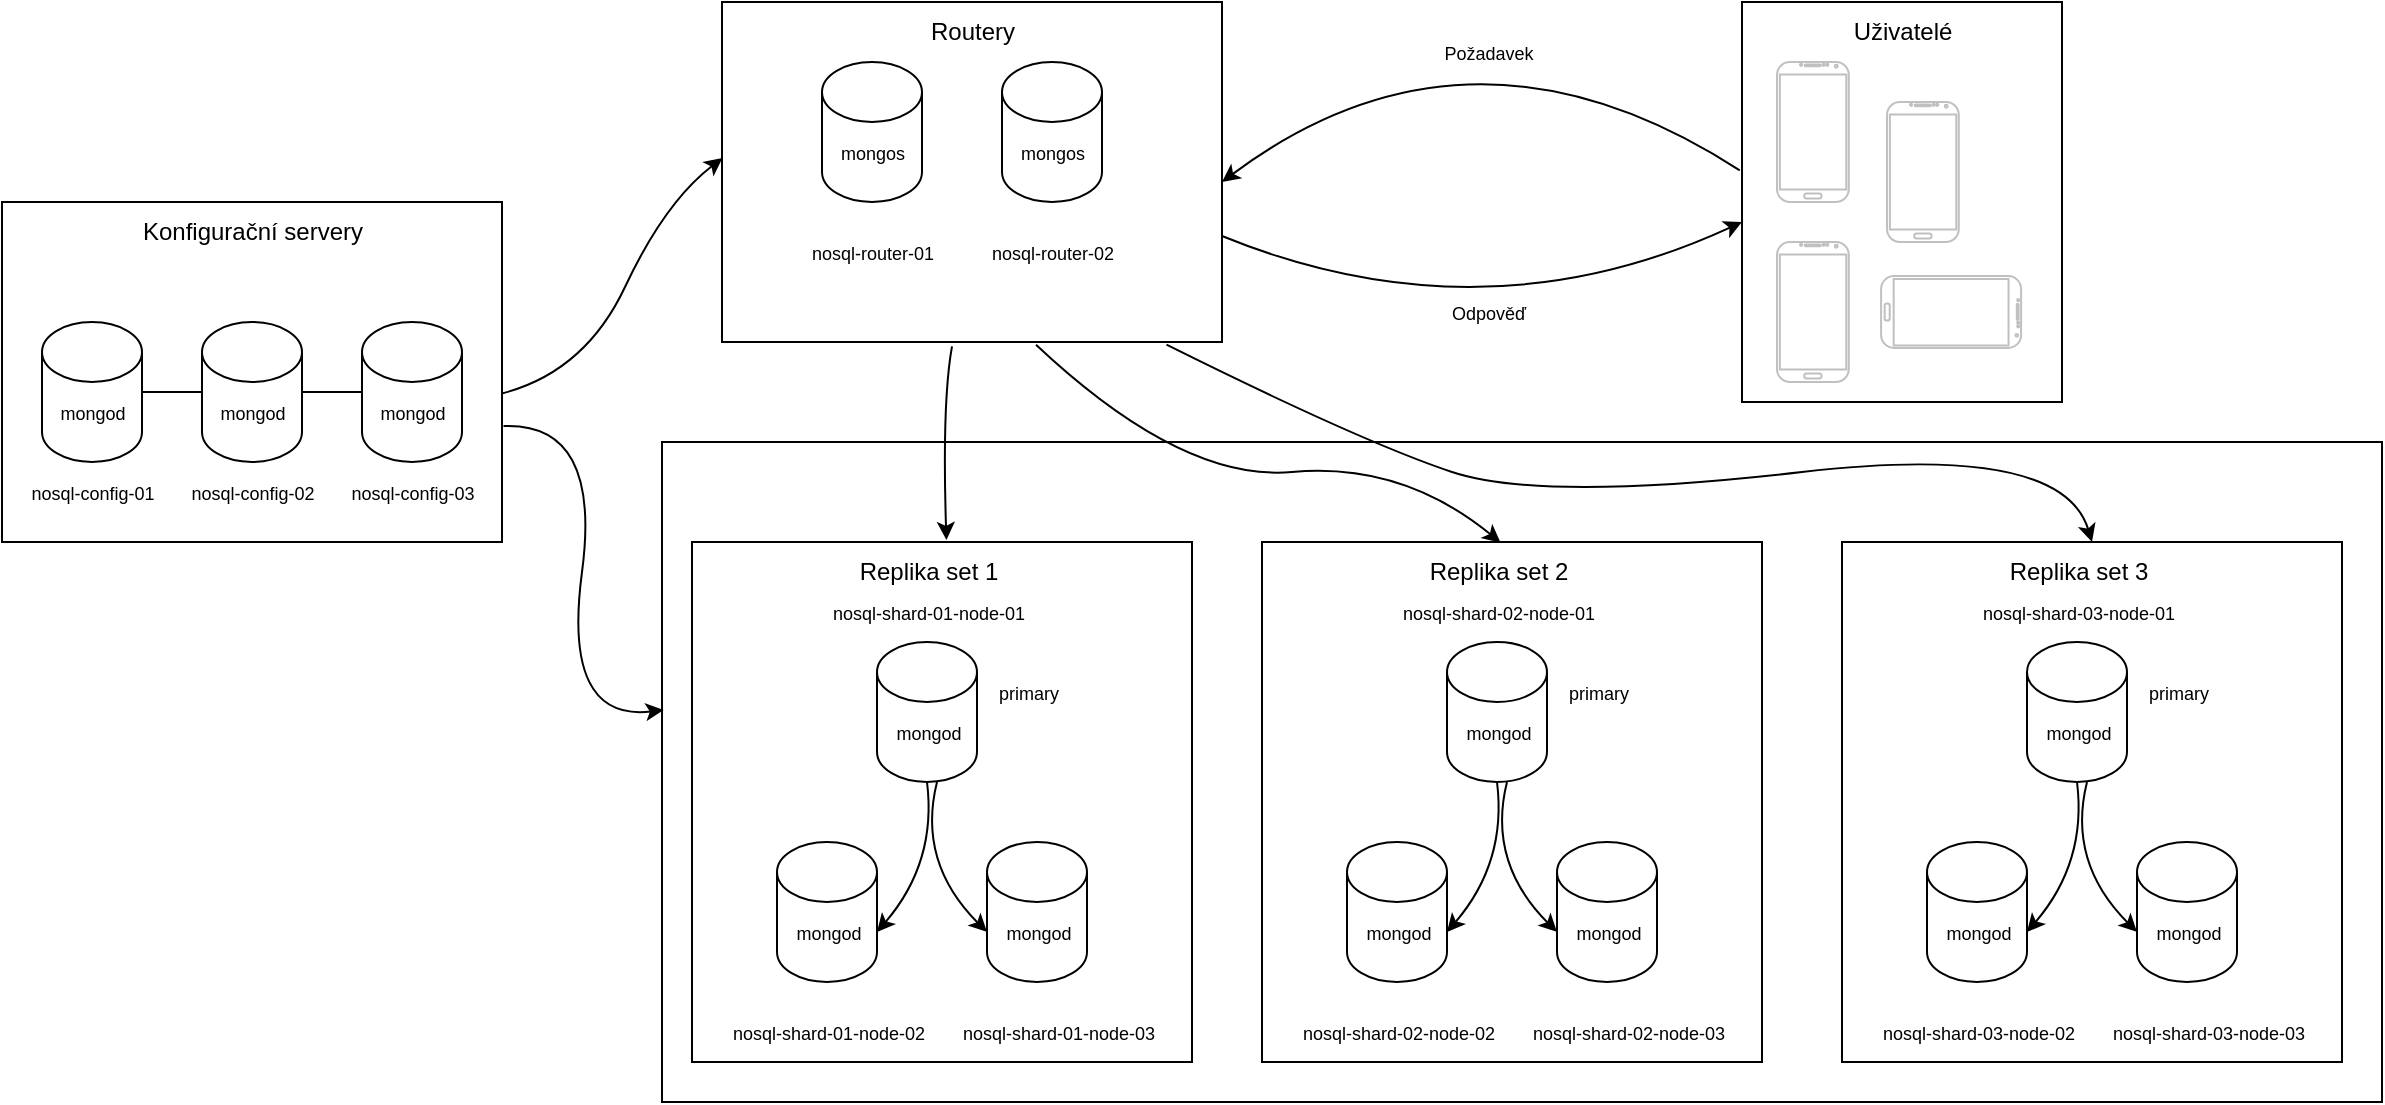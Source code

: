 <mxfile version="27.0.6">
  <diagram name="Page-1" id="ZO1BKUEPF6YBlkqa_zpW">
    <mxGraphModel dx="1372" dy="760" grid="1" gridSize="10" guides="1" tooltips="1" connect="1" arrows="1" fold="1" page="1" pageScale="1" pageWidth="850" pageHeight="1100" math="0" shadow="0">
      <root>
        <mxCell id="0" />
        <mxCell id="1" parent="0" />
        <mxCell id="yPA68RshhBgGuMtpGtgA-83" value="" style="rounded=0;whiteSpace=wrap;html=1;" vertex="1" parent="1">
          <mxGeometry x="900" y="20" width="160" height="200" as="geometry" />
        </mxCell>
        <mxCell id="yPA68RshhBgGuMtpGtgA-70" value="" style="rounded=0;whiteSpace=wrap;html=1;" vertex="1" parent="1">
          <mxGeometry x="360" y="240" width="860" height="330" as="geometry" />
        </mxCell>
        <mxCell id="yPA68RshhBgGuMtpGtgA-29" value="" style="rounded=0;whiteSpace=wrap;html=1;" vertex="1" parent="1">
          <mxGeometry x="375" y="290" width="250" height="260" as="geometry" />
        </mxCell>
        <mxCell id="yPA68RshhBgGuMtpGtgA-14" value="" style="rounded=0;whiteSpace=wrap;html=1;" vertex="1" parent="1">
          <mxGeometry x="390" y="20" width="250" height="170" as="geometry" />
        </mxCell>
        <mxCell id="yPA68RshhBgGuMtpGtgA-13" value="" style="rounded=0;whiteSpace=wrap;html=1;" vertex="1" parent="1">
          <mxGeometry x="30" y="120" width="250" height="170" as="geometry" />
        </mxCell>
        <mxCell id="yPA68RshhBgGuMtpGtgA-1" value="" style="shape=cylinder3;whiteSpace=wrap;html=1;boundedLbl=1;backgroundOutline=1;size=15;" vertex="1" parent="1">
          <mxGeometry x="50" y="180" width="50" height="70" as="geometry" />
        </mxCell>
        <mxCell id="yPA68RshhBgGuMtpGtgA-2" value="" style="shape=cylinder3;whiteSpace=wrap;html=1;boundedLbl=1;backgroundOutline=1;size=15;" vertex="1" parent="1">
          <mxGeometry x="130" y="180" width="50" height="70" as="geometry" />
        </mxCell>
        <mxCell id="yPA68RshhBgGuMtpGtgA-3" value="" style="shape=cylinder3;whiteSpace=wrap;html=1;boundedLbl=1;backgroundOutline=1;size=15;" vertex="1" parent="1">
          <mxGeometry x="210" y="180" width="50" height="70" as="geometry" />
        </mxCell>
        <mxCell id="yPA68RshhBgGuMtpGtgA-4" value="" style="endArrow=none;html=1;rounded=0;exitX=1;exitY=0.5;exitDx=0;exitDy=0;exitPerimeter=0;entryX=0;entryY=0.5;entryDx=0;entryDy=0;entryPerimeter=0;" edge="1" parent="1" source="yPA68RshhBgGuMtpGtgA-1" target="yPA68RshhBgGuMtpGtgA-2">
          <mxGeometry width="50" height="50" relative="1" as="geometry">
            <mxPoint x="170" y="310" as="sourcePoint" />
            <mxPoint x="400" y="350" as="targetPoint" />
          </mxGeometry>
        </mxCell>
        <mxCell id="yPA68RshhBgGuMtpGtgA-5" value="" style="endArrow=none;html=1;rounded=0;exitX=1;exitY=0.5;exitDx=0;exitDy=0;exitPerimeter=0;entryX=0;entryY=0.5;entryDx=0;entryDy=0;entryPerimeter=0;" edge="1" parent="1" source="yPA68RshhBgGuMtpGtgA-2" target="yPA68RshhBgGuMtpGtgA-3">
          <mxGeometry width="50" height="50" relative="1" as="geometry">
            <mxPoint x="210" y="300" as="sourcePoint" />
            <mxPoint x="240" y="300" as="targetPoint" />
          </mxGeometry>
        </mxCell>
        <mxCell id="yPA68RshhBgGuMtpGtgA-6" value="Konfigurační servery" style="text;html=1;align=center;verticalAlign=middle;resizable=0;points=[];autosize=1;strokeColor=none;fillColor=none;" vertex="1" parent="1">
          <mxGeometry x="90" y="120" width="130" height="30" as="geometry" />
        </mxCell>
        <mxCell id="yPA68RshhBgGuMtpGtgA-7" value="&lt;font style=&quot;font-size: 9px;&quot;&gt;nosql-config-01&lt;/font&gt;" style="text;html=1;align=center;verticalAlign=middle;resizable=0;points=[];autosize=1;strokeColor=none;fillColor=none;" vertex="1" parent="1">
          <mxGeometry x="30" y="250" width="90" height="30" as="geometry" />
        </mxCell>
        <mxCell id="yPA68RshhBgGuMtpGtgA-8" value="&lt;font style=&quot;font-size: 9px;&quot;&gt;nosql-config-02&lt;/font&gt;" style="text;html=1;align=center;verticalAlign=middle;resizable=0;points=[];autosize=1;strokeColor=none;fillColor=none;" vertex="1" parent="1">
          <mxGeometry x="110" y="250" width="90" height="30" as="geometry" />
        </mxCell>
        <mxCell id="yPA68RshhBgGuMtpGtgA-10" value="&lt;font style=&quot;font-size: 9px;&quot;&gt;nosql-config-03&lt;/font&gt;" style="text;html=1;align=center;verticalAlign=middle;resizable=0;points=[];autosize=1;strokeColor=none;fillColor=none;" vertex="1" parent="1">
          <mxGeometry x="190" y="250" width="90" height="30" as="geometry" />
        </mxCell>
        <mxCell id="yPA68RshhBgGuMtpGtgA-11" value="" style="shape=cylinder3;whiteSpace=wrap;html=1;boundedLbl=1;backgroundOutline=1;size=15;" vertex="1" parent="1">
          <mxGeometry x="440" y="50" width="50" height="70" as="geometry" />
        </mxCell>
        <mxCell id="yPA68RshhBgGuMtpGtgA-12" value="" style="shape=cylinder3;whiteSpace=wrap;html=1;boundedLbl=1;backgroundOutline=1;size=15;" vertex="1" parent="1">
          <mxGeometry x="530" y="50" width="50" height="70" as="geometry" />
        </mxCell>
        <mxCell id="yPA68RshhBgGuMtpGtgA-15" value="Routery" style="text;html=1;align=center;verticalAlign=middle;resizable=0;points=[];autosize=1;strokeColor=none;fillColor=none;" vertex="1" parent="1">
          <mxGeometry x="480" y="20" width="70" height="30" as="geometry" />
        </mxCell>
        <mxCell id="yPA68RshhBgGuMtpGtgA-16" value="&lt;font style=&quot;font-size: 9px;&quot;&gt;nosql-router-01&lt;/font&gt;" style="text;html=1;align=center;verticalAlign=middle;resizable=0;points=[];autosize=1;strokeColor=none;fillColor=none;" vertex="1" parent="1">
          <mxGeometry x="425" y="130" width="80" height="30" as="geometry" />
        </mxCell>
        <mxCell id="yPA68RshhBgGuMtpGtgA-17" value="&lt;font style=&quot;font-size: 9px;&quot;&gt;nosql-router-02&lt;/font&gt;" style="text;html=1;align=center;verticalAlign=middle;resizable=0;points=[];autosize=1;strokeColor=none;fillColor=none;" vertex="1" parent="1">
          <mxGeometry x="515" y="130" width="80" height="30" as="geometry" />
        </mxCell>
        <mxCell id="yPA68RshhBgGuMtpGtgA-18" value="" style="curved=1;endArrow=classic;html=1;rounded=0;exitX=0.994;exitY=0.563;exitDx=0;exitDy=0;exitPerimeter=0;entryX=-0.005;entryY=0.459;entryDx=0;entryDy=0;entryPerimeter=0;" edge="1" parent="1">
          <mxGeometry width="50" height="50" relative="1" as="geometry">
            <mxPoint x="280" y="215.71" as="sourcePoint" />
            <mxPoint x="390.25" y="98.03" as="targetPoint" />
            <Array as="points">
              <mxPoint x="321.5" y="205" />
              <mxPoint x="361.5" y="120" />
            </Array>
          </mxGeometry>
        </mxCell>
        <mxCell id="yPA68RshhBgGuMtpGtgA-19" value="" style="shape=cylinder3;whiteSpace=wrap;html=1;boundedLbl=1;backgroundOutline=1;size=15;" vertex="1" parent="1">
          <mxGeometry x="467.5" y="340" width="50" height="70" as="geometry" />
        </mxCell>
        <mxCell id="yPA68RshhBgGuMtpGtgA-20" value="" style="shape=cylinder3;whiteSpace=wrap;html=1;boundedLbl=1;backgroundOutline=1;size=15;" vertex="1" parent="1">
          <mxGeometry x="417.5" y="440" width="50" height="70" as="geometry" />
        </mxCell>
        <mxCell id="yPA68RshhBgGuMtpGtgA-21" value="" style="shape=cylinder3;whiteSpace=wrap;html=1;boundedLbl=1;backgroundOutline=1;size=15;" vertex="1" parent="1">
          <mxGeometry x="522.5" y="440" width="50" height="70" as="geometry" />
        </mxCell>
        <mxCell id="yPA68RshhBgGuMtpGtgA-22" value="" style="curved=1;endArrow=classic;html=1;rounded=0;entryX=1;entryY=0;entryDx=0;entryDy=45;entryPerimeter=0;exitX=0.5;exitY=1;exitDx=0;exitDy=0;exitPerimeter=0;" edge="1" parent="1" source="yPA68RshhBgGuMtpGtgA-19" target="yPA68RshhBgGuMtpGtgA-20">
          <mxGeometry width="50" height="50" relative="1" as="geometry">
            <mxPoint x="407.5" y="400" as="sourcePoint" />
            <mxPoint x="487.5" y="320" as="targetPoint" />
            <Array as="points">
              <mxPoint x="497.5" y="450" />
            </Array>
          </mxGeometry>
        </mxCell>
        <mxCell id="yPA68RshhBgGuMtpGtgA-24" value="" style="curved=1;endArrow=classic;html=1;rounded=0;entryX=0;entryY=0;entryDx=0;entryDy=45;entryPerimeter=0;" edge="1" parent="1" target="yPA68RshhBgGuMtpGtgA-21">
          <mxGeometry width="50" height="50" relative="1" as="geometry">
            <mxPoint x="497.5" y="410" as="sourcePoint" />
            <mxPoint x="517.5" y="480" as="targetPoint" />
            <Array as="points">
              <mxPoint x="487.5" y="450" />
            </Array>
          </mxGeometry>
        </mxCell>
        <mxCell id="yPA68RshhBgGuMtpGtgA-26" value="&lt;font style=&quot;font-size: 9px;&quot;&gt;nosql-shard-01-node-01&lt;/font&gt;" style="text;html=1;align=center;verticalAlign=middle;resizable=0;points=[];autosize=1;strokeColor=none;fillColor=none;" vertex="1" parent="1">
          <mxGeometry x="432.5" y="310" width="120" height="30" as="geometry" />
        </mxCell>
        <mxCell id="yPA68RshhBgGuMtpGtgA-27" value="&lt;font style=&quot;font-size: 9px;&quot;&gt;nosql-shard-01-node-02&lt;/font&gt;" style="text;html=1;align=center;verticalAlign=middle;resizable=0;points=[];autosize=1;strokeColor=none;fillColor=none;" vertex="1" parent="1">
          <mxGeometry x="382.5" y="520" width="120" height="30" as="geometry" />
        </mxCell>
        <mxCell id="yPA68RshhBgGuMtpGtgA-28" value="&lt;font style=&quot;font-size: 9px;&quot;&gt;nosql-shard-01-node-03&lt;/font&gt;" style="text;html=1;align=center;verticalAlign=middle;resizable=0;points=[];autosize=1;strokeColor=none;fillColor=none;" vertex="1" parent="1">
          <mxGeometry x="497.5" y="520" width="120" height="30" as="geometry" />
        </mxCell>
        <mxCell id="yPA68RshhBgGuMtpGtgA-30" value="Replika set 1" style="text;html=1;align=center;verticalAlign=middle;resizable=0;points=[];autosize=1;strokeColor=none;fillColor=none;" vertex="1" parent="1">
          <mxGeometry x="447.5" y="290" width="90" height="30" as="geometry" />
        </mxCell>
        <mxCell id="yPA68RshhBgGuMtpGtgA-32" value="&lt;font style=&quot;font-size: 9px;&quot;&gt;mongod&lt;/font&gt;" style="text;html=1;align=center;verticalAlign=middle;resizable=0;points=[];autosize=1;strokeColor=none;fillColor=none;" vertex="1" parent="1">
          <mxGeometry x="462.5" y="370" width="60" height="30" as="geometry" />
        </mxCell>
        <mxCell id="yPA68RshhBgGuMtpGtgA-33" value="&lt;font style=&quot;font-size: 9px;&quot;&gt;mongod&lt;/font&gt;" style="text;html=1;align=center;verticalAlign=middle;resizable=0;points=[];autosize=1;strokeColor=none;fillColor=none;" vertex="1" parent="1">
          <mxGeometry x="412.5" y="470" width="60" height="30" as="geometry" />
        </mxCell>
        <mxCell id="yPA68RshhBgGuMtpGtgA-34" value="&lt;font style=&quot;font-size: 9px;&quot;&gt;mongod&lt;/font&gt;" style="text;html=1;align=center;verticalAlign=middle;resizable=0;points=[];autosize=1;strokeColor=none;fillColor=none;" vertex="1" parent="1">
          <mxGeometry x="517.5" y="470" width="60" height="30" as="geometry" />
        </mxCell>
        <mxCell id="yPA68RshhBgGuMtpGtgA-35" value="&lt;font style=&quot;font-size: 9px;&quot;&gt;mongod&lt;/font&gt;" style="text;html=1;align=center;verticalAlign=middle;resizable=0;points=[];autosize=1;strokeColor=none;fillColor=none;" vertex="1" parent="1">
          <mxGeometry x="125" y="210" width="60" height="30" as="geometry" />
        </mxCell>
        <mxCell id="yPA68RshhBgGuMtpGtgA-36" value="&lt;font style=&quot;font-size: 9px;&quot;&gt;mongod&lt;/font&gt;" style="text;html=1;align=center;verticalAlign=middle;resizable=0;points=[];autosize=1;strokeColor=none;fillColor=none;" vertex="1" parent="1">
          <mxGeometry x="205" y="210" width="60" height="30" as="geometry" />
        </mxCell>
        <mxCell id="yPA68RshhBgGuMtpGtgA-37" value="&lt;font style=&quot;font-size: 9px;&quot;&gt;mongod&lt;/font&gt;" style="text;html=1;align=center;verticalAlign=middle;resizable=0;points=[];autosize=1;strokeColor=none;fillColor=none;" vertex="1" parent="1">
          <mxGeometry x="45" y="210" width="60" height="30" as="geometry" />
        </mxCell>
        <mxCell id="yPA68RshhBgGuMtpGtgA-38" value="&lt;font style=&quot;font-size: 9px;&quot;&gt;mongos&lt;/font&gt;" style="text;html=1;align=center;verticalAlign=middle;resizable=0;points=[];autosize=1;strokeColor=none;fillColor=none;" vertex="1" parent="1">
          <mxGeometry x="435" y="80" width="60" height="30" as="geometry" />
        </mxCell>
        <mxCell id="yPA68RshhBgGuMtpGtgA-39" value="&lt;font style=&quot;font-size: 9px;&quot;&gt;mongos&lt;/font&gt;" style="text;html=1;align=center;verticalAlign=middle;resizable=0;points=[];autosize=1;strokeColor=none;fillColor=none;" vertex="1" parent="1">
          <mxGeometry x="525" y="80" width="60" height="30" as="geometry" />
        </mxCell>
        <mxCell id="yPA68RshhBgGuMtpGtgA-41" value="" style="rounded=0;whiteSpace=wrap;html=1;" vertex="1" parent="1">
          <mxGeometry x="660" y="290" width="250" height="260" as="geometry" />
        </mxCell>
        <mxCell id="yPA68RshhBgGuMtpGtgA-42" value="" style="shape=cylinder3;whiteSpace=wrap;html=1;boundedLbl=1;backgroundOutline=1;size=15;" vertex="1" parent="1">
          <mxGeometry x="752.5" y="340" width="50" height="70" as="geometry" />
        </mxCell>
        <mxCell id="yPA68RshhBgGuMtpGtgA-43" value="" style="shape=cylinder3;whiteSpace=wrap;html=1;boundedLbl=1;backgroundOutline=1;size=15;" vertex="1" parent="1">
          <mxGeometry x="702.5" y="440" width="50" height="70" as="geometry" />
        </mxCell>
        <mxCell id="yPA68RshhBgGuMtpGtgA-44" value="" style="shape=cylinder3;whiteSpace=wrap;html=1;boundedLbl=1;backgroundOutline=1;size=15;" vertex="1" parent="1">
          <mxGeometry x="807.5" y="440" width="50" height="70" as="geometry" />
        </mxCell>
        <mxCell id="yPA68RshhBgGuMtpGtgA-45" value="" style="curved=1;endArrow=classic;html=1;rounded=0;entryX=1;entryY=0;entryDx=0;entryDy=45;entryPerimeter=0;exitX=0.5;exitY=1;exitDx=0;exitDy=0;exitPerimeter=0;" edge="1" parent="1" source="yPA68RshhBgGuMtpGtgA-42" target="yPA68RshhBgGuMtpGtgA-43">
          <mxGeometry width="50" height="50" relative="1" as="geometry">
            <mxPoint x="692.5" y="400" as="sourcePoint" />
            <mxPoint x="772.5" y="320" as="targetPoint" />
            <Array as="points">
              <mxPoint x="782.5" y="450" />
            </Array>
          </mxGeometry>
        </mxCell>
        <mxCell id="yPA68RshhBgGuMtpGtgA-46" value="" style="curved=1;endArrow=classic;html=1;rounded=0;entryX=0;entryY=0;entryDx=0;entryDy=45;entryPerimeter=0;" edge="1" parent="1" target="yPA68RshhBgGuMtpGtgA-44">
          <mxGeometry width="50" height="50" relative="1" as="geometry">
            <mxPoint x="782.5" y="410" as="sourcePoint" />
            <mxPoint x="802.5" y="480" as="targetPoint" />
            <Array as="points">
              <mxPoint x="772.5" y="450" />
            </Array>
          </mxGeometry>
        </mxCell>
        <mxCell id="yPA68RshhBgGuMtpGtgA-47" value="&lt;font style=&quot;font-size: 9px;&quot;&gt;nosql-shard-02-node-01&lt;/font&gt;" style="text;html=1;align=center;verticalAlign=middle;resizable=0;points=[];autosize=1;strokeColor=none;fillColor=none;" vertex="1" parent="1">
          <mxGeometry x="717.5" y="310" width="120" height="30" as="geometry" />
        </mxCell>
        <mxCell id="yPA68RshhBgGuMtpGtgA-48" value="&lt;font style=&quot;font-size: 9px;&quot;&gt;nosql-shard-02-node-02&lt;/font&gt;" style="text;html=1;align=center;verticalAlign=middle;resizable=0;points=[];autosize=1;strokeColor=none;fillColor=none;" vertex="1" parent="1">
          <mxGeometry x="667.5" y="520" width="120" height="30" as="geometry" />
        </mxCell>
        <mxCell id="yPA68RshhBgGuMtpGtgA-49" value="&lt;font style=&quot;font-size: 9px;&quot;&gt;nosql-shard-02-node-03&lt;/font&gt;" style="text;html=1;align=center;verticalAlign=middle;resizable=0;points=[];autosize=1;strokeColor=none;fillColor=none;" vertex="1" parent="1">
          <mxGeometry x="782.5" y="520" width="120" height="30" as="geometry" />
        </mxCell>
        <mxCell id="yPA68RshhBgGuMtpGtgA-50" value="Replika set 2" style="text;html=1;align=center;verticalAlign=middle;resizable=0;points=[];autosize=1;strokeColor=none;fillColor=none;" vertex="1" parent="1">
          <mxGeometry x="732.5" y="290" width="90" height="30" as="geometry" />
        </mxCell>
        <mxCell id="yPA68RshhBgGuMtpGtgA-51" value="&lt;font style=&quot;font-size: 9px;&quot;&gt;mongod&lt;/font&gt;" style="text;html=1;align=center;verticalAlign=middle;resizable=0;points=[];autosize=1;strokeColor=none;fillColor=none;" vertex="1" parent="1">
          <mxGeometry x="747.5" y="370" width="60" height="30" as="geometry" />
        </mxCell>
        <mxCell id="yPA68RshhBgGuMtpGtgA-52" value="&lt;font style=&quot;font-size: 9px;&quot;&gt;mongod&lt;/font&gt;" style="text;html=1;align=center;verticalAlign=middle;resizable=0;points=[];autosize=1;strokeColor=none;fillColor=none;" vertex="1" parent="1">
          <mxGeometry x="697.5" y="470" width="60" height="30" as="geometry" />
        </mxCell>
        <mxCell id="yPA68RshhBgGuMtpGtgA-53" value="&lt;font style=&quot;font-size: 9px;&quot;&gt;mongod&lt;/font&gt;" style="text;html=1;align=center;verticalAlign=middle;resizable=0;points=[];autosize=1;strokeColor=none;fillColor=none;" vertex="1" parent="1">
          <mxGeometry x="802.5" y="470" width="60" height="30" as="geometry" />
        </mxCell>
        <mxCell id="yPA68RshhBgGuMtpGtgA-54" value="" style="rounded=0;whiteSpace=wrap;html=1;" vertex="1" parent="1">
          <mxGeometry x="950" y="290" width="250" height="260" as="geometry" />
        </mxCell>
        <mxCell id="yPA68RshhBgGuMtpGtgA-55" value="" style="shape=cylinder3;whiteSpace=wrap;html=1;boundedLbl=1;backgroundOutline=1;size=15;" vertex="1" parent="1">
          <mxGeometry x="1042.5" y="340" width="50" height="70" as="geometry" />
        </mxCell>
        <mxCell id="yPA68RshhBgGuMtpGtgA-56" value="" style="shape=cylinder3;whiteSpace=wrap;html=1;boundedLbl=1;backgroundOutline=1;size=15;" vertex="1" parent="1">
          <mxGeometry x="992.5" y="440" width="50" height="70" as="geometry" />
        </mxCell>
        <mxCell id="yPA68RshhBgGuMtpGtgA-57" value="" style="shape=cylinder3;whiteSpace=wrap;html=1;boundedLbl=1;backgroundOutline=1;size=15;" vertex="1" parent="1">
          <mxGeometry x="1097.5" y="440" width="50" height="70" as="geometry" />
        </mxCell>
        <mxCell id="yPA68RshhBgGuMtpGtgA-58" value="" style="curved=1;endArrow=classic;html=1;rounded=0;entryX=1;entryY=0;entryDx=0;entryDy=45;entryPerimeter=0;exitX=0.5;exitY=1;exitDx=0;exitDy=0;exitPerimeter=0;" edge="1" parent="1" source="yPA68RshhBgGuMtpGtgA-55" target="yPA68RshhBgGuMtpGtgA-56">
          <mxGeometry width="50" height="50" relative="1" as="geometry">
            <mxPoint x="982.5" y="400" as="sourcePoint" />
            <mxPoint x="1062.5" y="320" as="targetPoint" />
            <Array as="points">
              <mxPoint x="1072.5" y="450" />
            </Array>
          </mxGeometry>
        </mxCell>
        <mxCell id="yPA68RshhBgGuMtpGtgA-59" value="" style="curved=1;endArrow=classic;html=1;rounded=0;entryX=0;entryY=0;entryDx=0;entryDy=45;entryPerimeter=0;" edge="1" parent="1" target="yPA68RshhBgGuMtpGtgA-57">
          <mxGeometry width="50" height="50" relative="1" as="geometry">
            <mxPoint x="1072.5" y="410" as="sourcePoint" />
            <mxPoint x="1092.5" y="480" as="targetPoint" />
            <Array as="points">
              <mxPoint x="1062.5" y="450" />
            </Array>
          </mxGeometry>
        </mxCell>
        <mxCell id="yPA68RshhBgGuMtpGtgA-60" value="&lt;font style=&quot;font-size: 9px;&quot;&gt;nosql-shard-03-node-01&lt;/font&gt;" style="text;html=1;align=center;verticalAlign=middle;resizable=0;points=[];autosize=1;strokeColor=none;fillColor=none;" vertex="1" parent="1">
          <mxGeometry x="1007.5" y="310" width="120" height="30" as="geometry" />
        </mxCell>
        <mxCell id="yPA68RshhBgGuMtpGtgA-61" value="&lt;font style=&quot;font-size: 9px;&quot;&gt;nosql-shard-03-node-02&lt;/font&gt;" style="text;html=1;align=center;verticalAlign=middle;resizable=0;points=[];autosize=1;strokeColor=none;fillColor=none;" vertex="1" parent="1">
          <mxGeometry x="957.5" y="520" width="120" height="30" as="geometry" />
        </mxCell>
        <mxCell id="yPA68RshhBgGuMtpGtgA-62" value="&lt;font style=&quot;font-size: 9px;&quot;&gt;nosql-shard-03-node-03&lt;/font&gt;" style="text;html=1;align=center;verticalAlign=middle;resizable=0;points=[];autosize=1;strokeColor=none;fillColor=none;" vertex="1" parent="1">
          <mxGeometry x="1072.5" y="520" width="120" height="30" as="geometry" />
        </mxCell>
        <mxCell id="yPA68RshhBgGuMtpGtgA-63" value="Replika set 3" style="text;html=1;align=center;verticalAlign=middle;resizable=0;points=[];autosize=1;strokeColor=none;fillColor=none;" vertex="1" parent="1">
          <mxGeometry x="1022.5" y="290" width="90" height="30" as="geometry" />
        </mxCell>
        <mxCell id="yPA68RshhBgGuMtpGtgA-64" value="&lt;font style=&quot;font-size: 9px;&quot;&gt;mongod&lt;/font&gt;" style="text;html=1;align=center;verticalAlign=middle;resizable=0;points=[];autosize=1;strokeColor=none;fillColor=none;" vertex="1" parent="1">
          <mxGeometry x="1037.5" y="370" width="60" height="30" as="geometry" />
        </mxCell>
        <mxCell id="yPA68RshhBgGuMtpGtgA-65" value="&lt;font style=&quot;font-size: 9px;&quot;&gt;mongod&lt;/font&gt;" style="text;html=1;align=center;verticalAlign=middle;resizable=0;points=[];autosize=1;strokeColor=none;fillColor=none;" vertex="1" parent="1">
          <mxGeometry x="987.5" y="470" width="60" height="30" as="geometry" />
        </mxCell>
        <mxCell id="yPA68RshhBgGuMtpGtgA-66" value="&lt;font style=&quot;font-size: 9px;&quot;&gt;mongod&lt;/font&gt;" style="text;html=1;align=center;verticalAlign=middle;resizable=0;points=[];autosize=1;strokeColor=none;fillColor=none;" vertex="1" parent="1">
          <mxGeometry x="1092.5" y="470" width="60" height="30" as="geometry" />
        </mxCell>
        <mxCell id="yPA68RshhBgGuMtpGtgA-67" value="&lt;font style=&quot;font-size: 9px;&quot;&gt;primary&lt;/font&gt;" style="text;html=1;align=center;verticalAlign=middle;resizable=0;points=[];autosize=1;strokeColor=none;fillColor=none;" vertex="1" parent="1">
          <mxGeometry x="802.5" y="350" width="50" height="30" as="geometry" />
        </mxCell>
        <mxCell id="yPA68RshhBgGuMtpGtgA-68" value="&lt;font style=&quot;font-size: 9px;&quot;&gt;primary&lt;/font&gt;" style="text;html=1;align=center;verticalAlign=middle;resizable=0;points=[];autosize=1;strokeColor=none;fillColor=none;" vertex="1" parent="1">
          <mxGeometry x="517.5" y="350" width="50" height="30" as="geometry" />
        </mxCell>
        <mxCell id="yPA68RshhBgGuMtpGtgA-69" value="&lt;font style=&quot;font-size: 9px;&quot;&gt;primary&lt;/font&gt;" style="text;html=1;align=center;verticalAlign=middle;resizable=0;points=[];autosize=1;strokeColor=none;fillColor=none;" vertex="1" parent="1">
          <mxGeometry x="1092.5" y="350" width="50" height="30" as="geometry" />
        </mxCell>
        <mxCell id="yPA68RshhBgGuMtpGtgA-72" value="" style="curved=1;endArrow=classic;html=1;rounded=0;exitX=1.003;exitY=0.659;exitDx=0;exitDy=0;exitPerimeter=0;entryX=0.001;entryY=0.406;entryDx=0;entryDy=0;entryPerimeter=0;" edge="1" parent="1" source="yPA68RshhBgGuMtpGtgA-13" target="yPA68RshhBgGuMtpGtgA-70">
          <mxGeometry width="50" height="50" relative="1" as="geometry">
            <mxPoint x="290" y="270" as="sourcePoint" />
            <mxPoint x="340" y="220" as="targetPoint" />
            <Array as="points">
              <mxPoint x="330" y="230" />
              <mxPoint x="310" y="380" />
            </Array>
          </mxGeometry>
        </mxCell>
        <mxCell id="yPA68RshhBgGuMtpGtgA-74" value="" style="curved=1;endArrow=classic;html=1;rounded=0;exitX=0.46;exitY=1.013;exitDx=0;exitDy=0;exitPerimeter=0;entryX=0.608;entryY=-0.035;entryDx=0;entryDy=0;entryPerimeter=0;" edge="1" parent="1" source="yPA68RshhBgGuMtpGtgA-14" target="yPA68RshhBgGuMtpGtgA-30">
          <mxGeometry width="50" height="50" relative="1" as="geometry">
            <mxPoint x="530" y="240" as="sourcePoint" />
            <mxPoint x="580" y="190" as="targetPoint" />
            <Array as="points">
              <mxPoint x="500" y="220" />
            </Array>
          </mxGeometry>
        </mxCell>
        <mxCell id="yPA68RshhBgGuMtpGtgA-76" value="" style="curved=1;endArrow=classic;html=1;rounded=0;exitX=0.628;exitY=1.008;exitDx=0;exitDy=0;exitPerimeter=0;entryX=0.52;entryY=0.011;entryDx=0;entryDy=0;entryPerimeter=0;" edge="1" parent="1" source="yPA68RshhBgGuMtpGtgA-14" target="yPA68RshhBgGuMtpGtgA-50">
          <mxGeometry width="50" height="50" relative="1" as="geometry">
            <mxPoint x="787.5" y="190" as="sourcePoint" />
            <mxPoint x="784.5" y="287" as="targetPoint" />
            <Array as="points">
              <mxPoint x="620" y="260" />
              <mxPoint x="730" y="250" />
            </Array>
          </mxGeometry>
        </mxCell>
        <mxCell id="yPA68RshhBgGuMtpGtgA-77" value="" style="curved=1;endArrow=classic;html=1;rounded=0;exitX=0.889;exitY=1.008;exitDx=0;exitDy=0;exitPerimeter=0;entryX=0.608;entryY=-0.035;entryDx=0;entryDy=0;entryPerimeter=0;" edge="1" parent="1" source="yPA68RshhBgGuMtpGtgA-14">
          <mxGeometry width="50" height="50" relative="1" as="geometry">
            <mxPoint x="837.5" y="194" as="sourcePoint" />
            <mxPoint x="1075" y="290" as="targetPoint" />
            <Array as="points">
              <mxPoint x="710" y="240" />
              <mxPoint x="800" y="270" />
              <mxPoint x="1060" y="240" />
            </Array>
          </mxGeometry>
        </mxCell>
        <mxCell id="yPA68RshhBgGuMtpGtgA-79" value="" style="verticalLabelPosition=bottom;verticalAlign=top;html=1;shadow=0;dashed=0;strokeWidth=1;shape=mxgraph.android.phone2;strokeColor=#c0c0c0;" vertex="1" parent="1">
          <mxGeometry x="917.5" y="50" width="35.9" height="70" as="geometry" />
        </mxCell>
        <mxCell id="yPA68RshhBgGuMtpGtgA-80" value="" style="verticalLabelPosition=bottom;verticalAlign=top;html=1;shadow=0;dashed=0;strokeWidth=1;shape=mxgraph.android.phone2;strokeColor=#c0c0c0;" vertex="1" parent="1">
          <mxGeometry x="972.5" y="70" width="35.9" height="70" as="geometry" />
        </mxCell>
        <mxCell id="yPA68RshhBgGuMtpGtgA-81" value="" style="verticalLabelPosition=bottom;verticalAlign=top;html=1;shadow=0;dashed=0;strokeWidth=1;shape=mxgraph.android.phone2;strokeColor=#c0c0c0;" vertex="1" parent="1">
          <mxGeometry x="917.5" y="140" width="35.9" height="70" as="geometry" />
        </mxCell>
        <mxCell id="yPA68RshhBgGuMtpGtgA-82" value="" style="verticalLabelPosition=bottom;verticalAlign=top;html=1;shadow=0;dashed=0;strokeWidth=1;shape=mxgraph.android.phone2;strokeColor=#c0c0c0;rotation=90;" vertex="1" parent="1">
          <mxGeometry x="986.6" y="140" width="35.9" height="70" as="geometry" />
        </mxCell>
        <mxCell id="yPA68RshhBgGuMtpGtgA-84" value="Uživatelé" style="text;html=1;align=center;verticalAlign=middle;resizable=0;points=[];autosize=1;strokeColor=none;fillColor=none;" vertex="1" parent="1">
          <mxGeometry x="945" y="20" width="70" height="30" as="geometry" />
        </mxCell>
        <mxCell id="yPA68RshhBgGuMtpGtgA-86" value="" style="curved=1;endArrow=classic;html=1;rounded=0;entryX=0;entryY=0.25;entryDx=0;entryDy=0;" edge="1" parent="1">
          <mxGeometry width="50" height="50" relative="1" as="geometry">
            <mxPoint x="640" y="137" as="sourcePoint" />
            <mxPoint x="900" y="130" as="targetPoint" />
            <Array as="points">
              <mxPoint x="770" y="190" />
            </Array>
          </mxGeometry>
        </mxCell>
        <mxCell id="yPA68RshhBgGuMtpGtgA-87" value="" style="curved=1;endArrow=classic;html=1;rounded=0;entryX=1.012;entryY=0.605;entryDx=0;entryDy=0;entryPerimeter=0;exitX=-0.007;exitY=0.421;exitDx=0;exitDy=0;exitPerimeter=0;" edge="1" parent="1" source="yPA68RshhBgGuMtpGtgA-83">
          <mxGeometry width="50" height="50" relative="1" as="geometry">
            <mxPoint x="895.08" y="103.15" as="sourcePoint" />
            <mxPoint x="640.0" y="110.0" as="targetPoint" />
            <Array as="points">
              <mxPoint x="764.5" y="17.15" />
            </Array>
          </mxGeometry>
        </mxCell>
        <mxCell id="yPA68RshhBgGuMtpGtgA-88" value="&lt;font style=&quot;font-size: 9px;&quot;&gt;Požadavek&lt;/font&gt;" style="text;html=1;align=center;verticalAlign=middle;resizable=0;points=[];autosize=1;strokeColor=none;fillColor=none;" vertex="1" parent="1">
          <mxGeometry x="737.5" y="30" width="70" height="30" as="geometry" />
        </mxCell>
        <mxCell id="yPA68RshhBgGuMtpGtgA-89" value="&lt;font style=&quot;font-size: 9px;&quot;&gt;Odpověď&lt;/font&gt;" style="text;html=1;align=center;verticalAlign=middle;resizable=0;points=[];autosize=1;strokeColor=none;fillColor=none;" vertex="1" parent="1">
          <mxGeometry x="742.5" y="160" width="60" height="30" as="geometry" />
        </mxCell>
      </root>
    </mxGraphModel>
  </diagram>
</mxfile>
